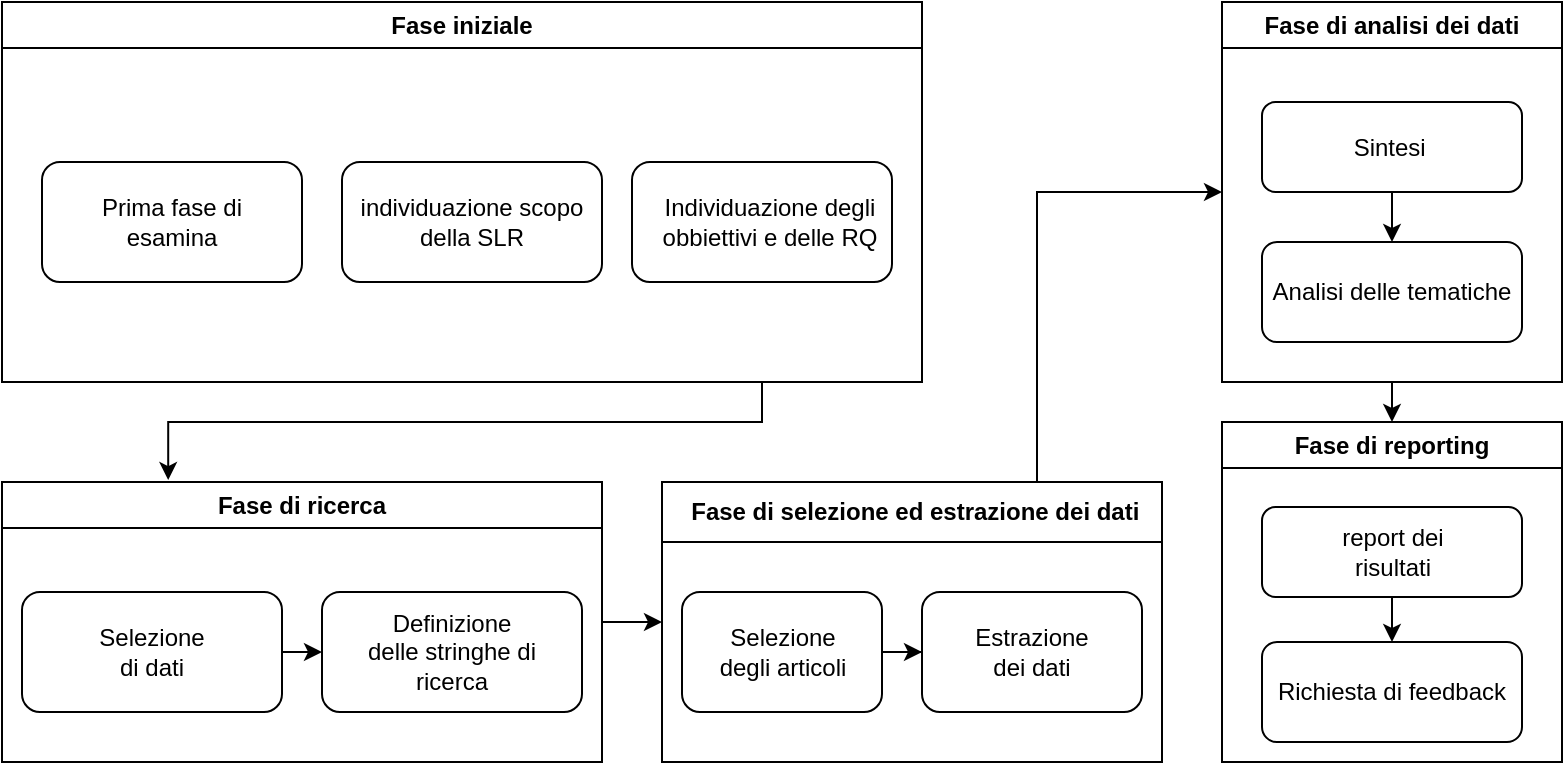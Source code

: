 <mxfile version="23.1.5" type="device">
  <diagram name="Pagina-1" id="k35CXIKmadvxX29RweP0">
    <mxGraphModel dx="1434" dy="772" grid="1" gridSize="10" guides="1" tooltips="1" connect="1" arrows="1" fold="1" page="1" pageScale="1" pageWidth="827" pageHeight="1169" math="0" shadow="0">
      <root>
        <mxCell id="0" />
        <mxCell id="1" parent="0" />
        <mxCell id="OWYniaA7-gqYdbku3fR6-5" value="Fase iniziale" style="swimlane;whiteSpace=wrap;html=1;" vertex="1" parent="1">
          <mxGeometry x="30" y="40" width="460" height="190" as="geometry" />
        </mxCell>
        <mxCell id="OWYniaA7-gqYdbku3fR6-6" value="" style="rounded=1;whiteSpace=wrap;html=1;" vertex="1" parent="OWYniaA7-gqYdbku3fR6-5">
          <mxGeometry x="20" y="80" width="130" height="60" as="geometry" />
        </mxCell>
        <mxCell id="OWYniaA7-gqYdbku3fR6-9" value="" style="rounded=1;whiteSpace=wrap;html=1;" vertex="1" parent="OWYniaA7-gqYdbku3fR6-5">
          <mxGeometry x="315" y="80" width="130" height="60" as="geometry" />
        </mxCell>
        <mxCell id="OWYniaA7-gqYdbku3fR6-8" value="" style="rounded=1;whiteSpace=wrap;html=1;" vertex="1" parent="OWYniaA7-gqYdbku3fR6-5">
          <mxGeometry x="170" y="80" width="130" height="60" as="geometry" />
        </mxCell>
        <mxCell id="OWYniaA7-gqYdbku3fR6-11" value="Prima fase di esamina" style="text;html=1;align=center;verticalAlign=middle;whiteSpace=wrap;rounded=0;" vertex="1" parent="OWYniaA7-gqYdbku3fR6-5">
          <mxGeometry x="35" y="95" width="100" height="30" as="geometry" />
        </mxCell>
        <mxCell id="OWYniaA7-gqYdbku3fR6-12" value="individuazione scopo&lt;br&gt;della SLR" style="text;html=1;align=center;verticalAlign=middle;whiteSpace=wrap;rounded=0;" vertex="1" parent="OWYniaA7-gqYdbku3fR6-5">
          <mxGeometry x="175" y="95" width="120" height="30" as="geometry" />
        </mxCell>
        <mxCell id="OWYniaA7-gqYdbku3fR6-13" value="Individuazione degli obbiettivi e delle RQ" style="text;html=1;align=center;verticalAlign=middle;whiteSpace=wrap;rounded=0;" vertex="1" parent="OWYniaA7-gqYdbku3fR6-5">
          <mxGeometry x="324" y="95" width="120" height="30" as="geometry" />
        </mxCell>
        <mxCell id="OWYniaA7-gqYdbku3fR6-39" style="edgeStyle=orthogonalEdgeStyle;rounded=0;orthogonalLoop=1;jettySize=auto;html=1;exitX=1;exitY=0.5;exitDx=0;exitDy=0;entryX=0;entryY=0.5;entryDx=0;entryDy=0;" edge="1" parent="1" source="OWYniaA7-gqYdbku3fR6-23" target="OWYniaA7-gqYdbku3fR6-34">
          <mxGeometry relative="1" as="geometry" />
        </mxCell>
        <mxCell id="OWYniaA7-gqYdbku3fR6-23" value="Fase di ricerca" style="swimlane;whiteSpace=wrap;html=1;" vertex="1" parent="1">
          <mxGeometry x="30" y="280" width="300" height="140" as="geometry" />
        </mxCell>
        <mxCell id="OWYniaA7-gqYdbku3fR6-48" style="edgeStyle=orthogonalEdgeStyle;rounded=0;orthogonalLoop=1;jettySize=auto;html=1;exitX=1;exitY=0.5;exitDx=0;exitDy=0;entryX=0;entryY=0.5;entryDx=0;entryDy=0;" edge="1" parent="OWYniaA7-gqYdbku3fR6-23" source="OWYniaA7-gqYdbku3fR6-24" target="OWYniaA7-gqYdbku3fR6-29">
          <mxGeometry relative="1" as="geometry" />
        </mxCell>
        <mxCell id="OWYniaA7-gqYdbku3fR6-24" value="" style="rounded=1;whiteSpace=wrap;html=1;" vertex="1" parent="OWYniaA7-gqYdbku3fR6-23">
          <mxGeometry x="10" y="55" width="130" height="60" as="geometry" />
        </mxCell>
        <mxCell id="OWYniaA7-gqYdbku3fR6-29" value="" style="rounded=1;whiteSpace=wrap;html=1;" vertex="1" parent="OWYniaA7-gqYdbku3fR6-23">
          <mxGeometry x="160" y="55" width="130" height="60" as="geometry" />
        </mxCell>
        <mxCell id="OWYniaA7-gqYdbku3fR6-32" value="Selezione di dati" style="text;html=1;align=center;verticalAlign=middle;whiteSpace=wrap;rounded=0;" vertex="1" parent="OWYniaA7-gqYdbku3fR6-23">
          <mxGeometry x="45" y="70" width="60" height="30" as="geometry" />
        </mxCell>
        <mxCell id="OWYniaA7-gqYdbku3fR6-33" value="Definizione delle stringhe di ricerca" style="text;html=1;align=center;verticalAlign=middle;whiteSpace=wrap;rounded=0;" vertex="1" parent="OWYniaA7-gqYdbku3fR6-23">
          <mxGeometry x="180" y="70" width="90" height="30" as="geometry" />
        </mxCell>
        <mxCell id="OWYniaA7-gqYdbku3fR6-31" style="edgeStyle=orthogonalEdgeStyle;rounded=0;orthogonalLoop=1;jettySize=auto;html=1;entryX=0.277;entryY=-0.007;entryDx=0;entryDy=0;entryPerimeter=0;" edge="1" parent="1" target="OWYniaA7-gqYdbku3fR6-23">
          <mxGeometry relative="1" as="geometry">
            <mxPoint x="414" y="230" as="sourcePoint" />
            <Array as="points">
              <mxPoint x="410" y="230" />
              <mxPoint x="410" y="250" />
              <mxPoint x="113" y="250" />
            </Array>
          </mxGeometry>
        </mxCell>
        <mxCell id="OWYniaA7-gqYdbku3fR6-49" style="edgeStyle=orthogonalEdgeStyle;rounded=0;orthogonalLoop=1;jettySize=auto;html=1;exitX=0.75;exitY=0;exitDx=0;exitDy=0;entryX=0;entryY=0.5;entryDx=0;entryDy=0;" edge="1" parent="1" source="OWYniaA7-gqYdbku3fR6-34" target="OWYniaA7-gqYdbku3fR6-40">
          <mxGeometry relative="1" as="geometry" />
        </mxCell>
        <mxCell id="OWYniaA7-gqYdbku3fR6-34" value="&amp;nbsp;Fase di selezione ed estrazione dei dati" style="swimlane;whiteSpace=wrap;html=1;startSize=30;" vertex="1" parent="1">
          <mxGeometry x="360" y="280" width="250" height="140" as="geometry" />
        </mxCell>
        <mxCell id="OWYniaA7-gqYdbku3fR6-47" style="edgeStyle=orthogonalEdgeStyle;rounded=0;orthogonalLoop=1;jettySize=auto;html=1;exitX=1;exitY=0.5;exitDx=0;exitDy=0;" edge="1" parent="OWYniaA7-gqYdbku3fR6-34" source="OWYniaA7-gqYdbku3fR6-35" target="OWYniaA7-gqYdbku3fR6-43">
          <mxGeometry relative="1" as="geometry" />
        </mxCell>
        <mxCell id="OWYniaA7-gqYdbku3fR6-35" value="" style="rounded=1;whiteSpace=wrap;html=1;" vertex="1" parent="OWYniaA7-gqYdbku3fR6-34">
          <mxGeometry x="10" y="55" width="100" height="60" as="geometry" />
        </mxCell>
        <mxCell id="OWYniaA7-gqYdbku3fR6-37" value="Selezione degli articoli" style="text;html=1;align=center;verticalAlign=middle;whiteSpace=wrap;rounded=0;" vertex="1" parent="OWYniaA7-gqYdbku3fR6-34">
          <mxGeometry x="22.5" y="70" width="75" height="30" as="geometry" />
        </mxCell>
        <mxCell id="OWYniaA7-gqYdbku3fR6-43" value="" style="rounded=1;whiteSpace=wrap;html=1;" vertex="1" parent="OWYniaA7-gqYdbku3fR6-34">
          <mxGeometry x="130" y="55" width="110" height="60" as="geometry" />
        </mxCell>
        <mxCell id="OWYniaA7-gqYdbku3fR6-46" value="Estrazione dei dati" style="text;html=1;align=center;verticalAlign=middle;whiteSpace=wrap;rounded=0;" vertex="1" parent="OWYniaA7-gqYdbku3fR6-34">
          <mxGeometry x="155" y="70" width="60" height="30" as="geometry" />
        </mxCell>
        <mxCell id="OWYniaA7-gqYdbku3fR6-59" style="edgeStyle=orthogonalEdgeStyle;rounded=0;orthogonalLoop=1;jettySize=auto;html=1;exitX=0.5;exitY=1;exitDx=0;exitDy=0;entryX=0.5;entryY=0;entryDx=0;entryDy=0;" edge="1" parent="1" source="OWYniaA7-gqYdbku3fR6-40" target="OWYniaA7-gqYdbku3fR6-54">
          <mxGeometry relative="1" as="geometry" />
        </mxCell>
        <mxCell id="OWYniaA7-gqYdbku3fR6-40" value="Fase di analisi dei dati" style="swimlane;whiteSpace=wrap;html=1;" vertex="1" parent="1">
          <mxGeometry x="640" y="40" width="170" height="190" as="geometry" />
        </mxCell>
        <mxCell id="OWYniaA7-gqYdbku3fR6-52" style="edgeStyle=orthogonalEdgeStyle;rounded=0;orthogonalLoop=1;jettySize=auto;html=1;exitX=0.5;exitY=1;exitDx=0;exitDy=0;entryX=0.5;entryY=0;entryDx=0;entryDy=0;" edge="1" parent="OWYniaA7-gqYdbku3fR6-40" source="OWYniaA7-gqYdbku3fR6-41" target="OWYniaA7-gqYdbku3fR6-50">
          <mxGeometry relative="1" as="geometry" />
        </mxCell>
        <mxCell id="OWYniaA7-gqYdbku3fR6-41" value="" style="rounded=1;whiteSpace=wrap;html=1;" vertex="1" parent="OWYniaA7-gqYdbku3fR6-40">
          <mxGeometry x="20" y="50" width="130" height="45" as="geometry" />
        </mxCell>
        <mxCell id="OWYniaA7-gqYdbku3fR6-42" value="Sintesi&amp;nbsp;" style="text;html=1;align=center;verticalAlign=middle;whiteSpace=wrap;rounded=0;" vertex="1" parent="OWYniaA7-gqYdbku3fR6-40">
          <mxGeometry x="47.5" y="57.5" width="75" height="30" as="geometry" />
        </mxCell>
        <mxCell id="OWYniaA7-gqYdbku3fR6-50" value="Analisi delle tematiche" style="rounded=1;whiteSpace=wrap;html=1;" vertex="1" parent="OWYniaA7-gqYdbku3fR6-40">
          <mxGeometry x="20" y="120" width="130" height="50" as="geometry" />
        </mxCell>
        <mxCell id="OWYniaA7-gqYdbku3fR6-54" value="Fase di reporting" style="swimlane;whiteSpace=wrap;html=1;" vertex="1" parent="1">
          <mxGeometry x="640" y="250" width="170" height="170" as="geometry" />
        </mxCell>
        <mxCell id="OWYniaA7-gqYdbku3fR6-55" style="edgeStyle=orthogonalEdgeStyle;rounded=0;orthogonalLoop=1;jettySize=auto;html=1;exitX=0.5;exitY=1;exitDx=0;exitDy=0;entryX=0.5;entryY=0;entryDx=0;entryDy=0;" edge="1" parent="OWYniaA7-gqYdbku3fR6-54" source="OWYniaA7-gqYdbku3fR6-56" target="OWYniaA7-gqYdbku3fR6-58">
          <mxGeometry relative="1" as="geometry" />
        </mxCell>
        <mxCell id="OWYniaA7-gqYdbku3fR6-56" value="" style="rounded=1;whiteSpace=wrap;html=1;" vertex="1" parent="OWYniaA7-gqYdbku3fR6-54">
          <mxGeometry x="20" y="42.5" width="130" height="45" as="geometry" />
        </mxCell>
        <mxCell id="OWYniaA7-gqYdbku3fR6-57" value="report dei risultati" style="text;html=1;align=center;verticalAlign=middle;whiteSpace=wrap;rounded=0;" vertex="1" parent="OWYniaA7-gqYdbku3fR6-54">
          <mxGeometry x="47.5" y="50" width="75" height="30" as="geometry" />
        </mxCell>
        <mxCell id="OWYniaA7-gqYdbku3fR6-58" value="Richiesta di feedback" style="rounded=1;whiteSpace=wrap;html=1;" vertex="1" parent="OWYniaA7-gqYdbku3fR6-54">
          <mxGeometry x="20" y="110" width="130" height="50" as="geometry" />
        </mxCell>
      </root>
    </mxGraphModel>
  </diagram>
</mxfile>
